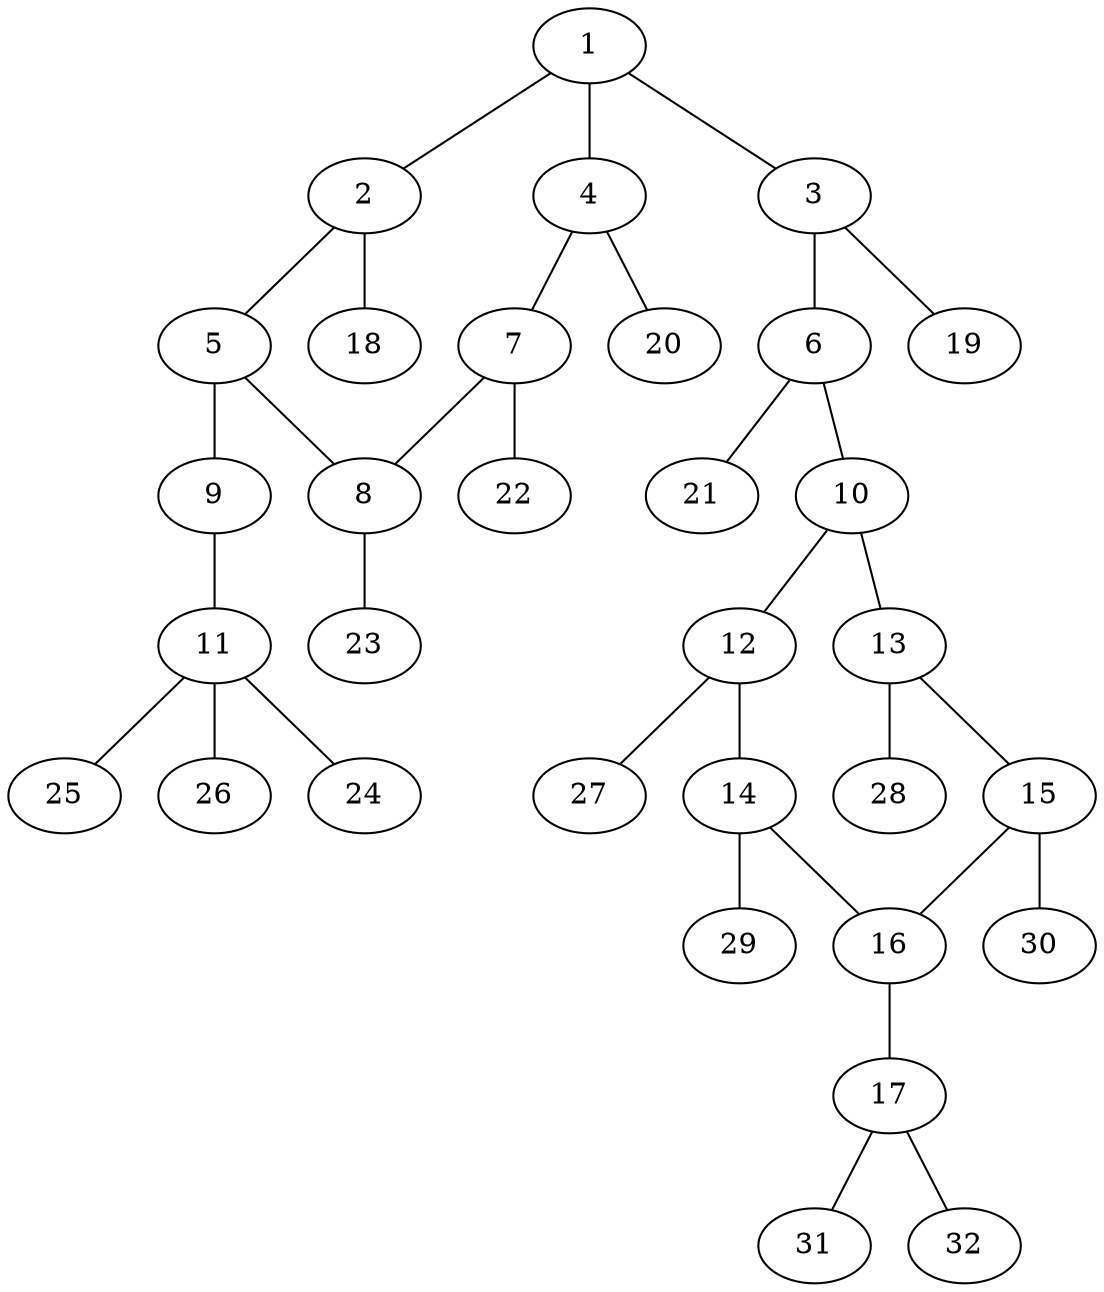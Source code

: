 graph molecule_2989 {
	1	 [chem=C];
	2	 [chem=C];
	1 -- 2	 [valence=1];
	3	 [chem=C];
	1 -- 3	 [valence=1];
	4	 [chem=C];
	1 -- 4	 [valence=2];
	5	 [chem=C];
	2 -- 5	 [valence=2];
	18	 [chem=H];
	2 -- 18	 [valence=1];
	6	 [chem=C];
	3 -- 6	 [valence=2];
	19	 [chem=H];
	3 -- 19	 [valence=1];
	7	 [chem=C];
	4 -- 7	 [valence=1];
	20	 [chem=H];
	4 -- 20	 [valence=1];
	8	 [chem=C];
	5 -- 8	 [valence=1];
	9	 [chem=O];
	5 -- 9	 [valence=1];
	10	 [chem=C];
	6 -- 10	 [valence=1];
	21	 [chem=H];
	6 -- 21	 [valence=1];
	7 -- 8	 [valence=2];
	22	 [chem=H];
	7 -- 22	 [valence=1];
	23	 [chem=H];
	8 -- 23	 [valence=1];
	11	 [chem=C];
	9 -- 11	 [valence=1];
	12	 [chem=C];
	10 -- 12	 [valence=2];
	13	 [chem=C];
	10 -- 13	 [valence=1];
	24	 [chem=H];
	11 -- 24	 [valence=1];
	25	 [chem=H];
	11 -- 25	 [valence=1];
	26	 [chem=H];
	11 -- 26	 [valence=1];
	14	 [chem=C];
	12 -- 14	 [valence=1];
	27	 [chem=H];
	12 -- 27	 [valence=1];
	15	 [chem=C];
	13 -- 15	 [valence=2];
	28	 [chem=H];
	13 -- 28	 [valence=1];
	16	 [chem=C];
	14 -- 16	 [valence=2];
	29	 [chem=H];
	14 -- 29	 [valence=1];
	15 -- 16	 [valence=1];
	30	 [chem=H];
	15 -- 30	 [valence=1];
	17	 [chem=N];
	16 -- 17	 [valence=1];
	31	 [chem=H];
	17 -- 31	 [valence=1];
	32	 [chem=H];
	17 -- 32	 [valence=1];
}
